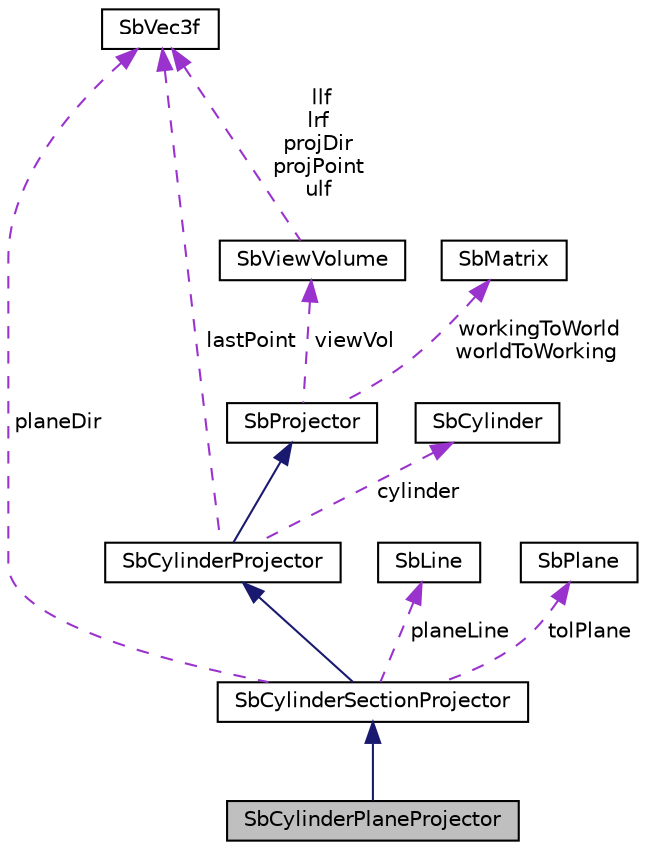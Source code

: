 digraph "SbCylinderPlaneProjector"
{
 // LATEX_PDF_SIZE
  edge [fontname="Helvetica",fontsize="10",labelfontname="Helvetica",labelfontsize="10"];
  node [fontname="Helvetica",fontsize="10",shape=record];
  Node1 [label="SbCylinderPlaneProjector",height=0.2,width=0.4,color="black", fillcolor="grey75", style="filled", fontcolor="black",tooltip="The SbCylinderPlaneProjector class projects 2D points to a half-cylinder and a plane."];
  Node2 -> Node1 [dir="back",color="midnightblue",fontsize="10",style="solid",fontname="Helvetica"];
  Node2 [label="SbCylinderSectionProjector",height=0.2,width=0.4,color="black", fillcolor="white", style="filled",URL="$classSbCylinderSectionProjector.html",tooltip="The SbCylinderSectionProjector projects 2D points to a sliced cylinder."];
  Node3 -> Node2 [dir="back",color="midnightblue",fontsize="10",style="solid",fontname="Helvetica"];
  Node3 [label="SbCylinderProjector",height=0.2,width=0.4,color="black", fillcolor="white", style="filled",URL="$classSbCylinderProjector.html",tooltip="The SbCylinderProjector class is the abstract base class for mapping to cylindrical surfaces."];
  Node4 -> Node3 [dir="back",color="midnightblue",fontsize="10",style="solid",fontname="Helvetica"];
  Node4 [label="SbProjector",height=0.2,width=0.4,color="black", fillcolor="white", style="filled",URL="$classSbProjector.html",tooltip="The SbProjector class is the abstract base projector class."];
  Node5 -> Node4 [dir="back",color="darkorchid3",fontsize="10",style="dashed",label=" viewVol" ,fontname="Helvetica"];
  Node5 [label="SbViewVolume",height=0.2,width=0.4,color="black", fillcolor="white", style="filled",URL="$classSbViewVolume.html",tooltip="The SbViewVolume class is a viewing volume in 3D space."];
  Node6 -> Node5 [dir="back",color="darkorchid3",fontsize="10",style="dashed",label=" llf\nlrf\nprojDir\nprojPoint\nulf" ,fontname="Helvetica"];
  Node6 [label="SbVec3f",height=0.2,width=0.4,color="black", fillcolor="white", style="filled",URL="$classSbVec3f.html",tooltip="The SbVec3f class is a 3 dimensional vector with floating point coordinates."];
  Node7 -> Node4 [dir="back",color="darkorchid3",fontsize="10",style="dashed",label=" workingToWorld\nworldToWorking" ,fontname="Helvetica"];
  Node7 [label="SbMatrix",height=0.2,width=0.4,color="black", fillcolor="white", style="filled",URL="$classSbMatrix.html",tooltip="The SbMatrix class is a 4x4 dimensional representation of a matrix."];
  Node6 -> Node3 [dir="back",color="darkorchid3",fontsize="10",style="dashed",label=" lastPoint" ,fontname="Helvetica"];
  Node8 -> Node3 [dir="back",color="darkorchid3",fontsize="10",style="dashed",label=" cylinder" ,fontname="Helvetica"];
  Node8 [label="SbCylinder",height=0.2,width=0.4,color="black", fillcolor="white", style="filled",URL="$classSbCylinder.html",tooltip="The SbCylinder class is a representation of a cylinder."];
  Node9 -> Node2 [dir="back",color="darkorchid3",fontsize="10",style="dashed",label=" planeLine" ,fontname="Helvetica"];
  Node9 [label="SbLine",height=0.2,width=0.4,color="black", fillcolor="white", style="filled",URL="$classSbLine.html",tooltip="The SbLine class represents a line in 3D space."];
  Node10 -> Node2 [dir="back",color="darkorchid3",fontsize="10",style="dashed",label=" tolPlane" ,fontname="Helvetica"];
  Node10 [label="SbPlane",height=0.2,width=0.4,color="black", fillcolor="white", style="filled",URL="$classSbPlane.html",tooltip="The SbPlane class represents a plane in 3D space."];
  Node6 -> Node2 [dir="back",color="darkorchid3",fontsize="10",style="dashed",label=" planeDir" ,fontname="Helvetica"];
}
